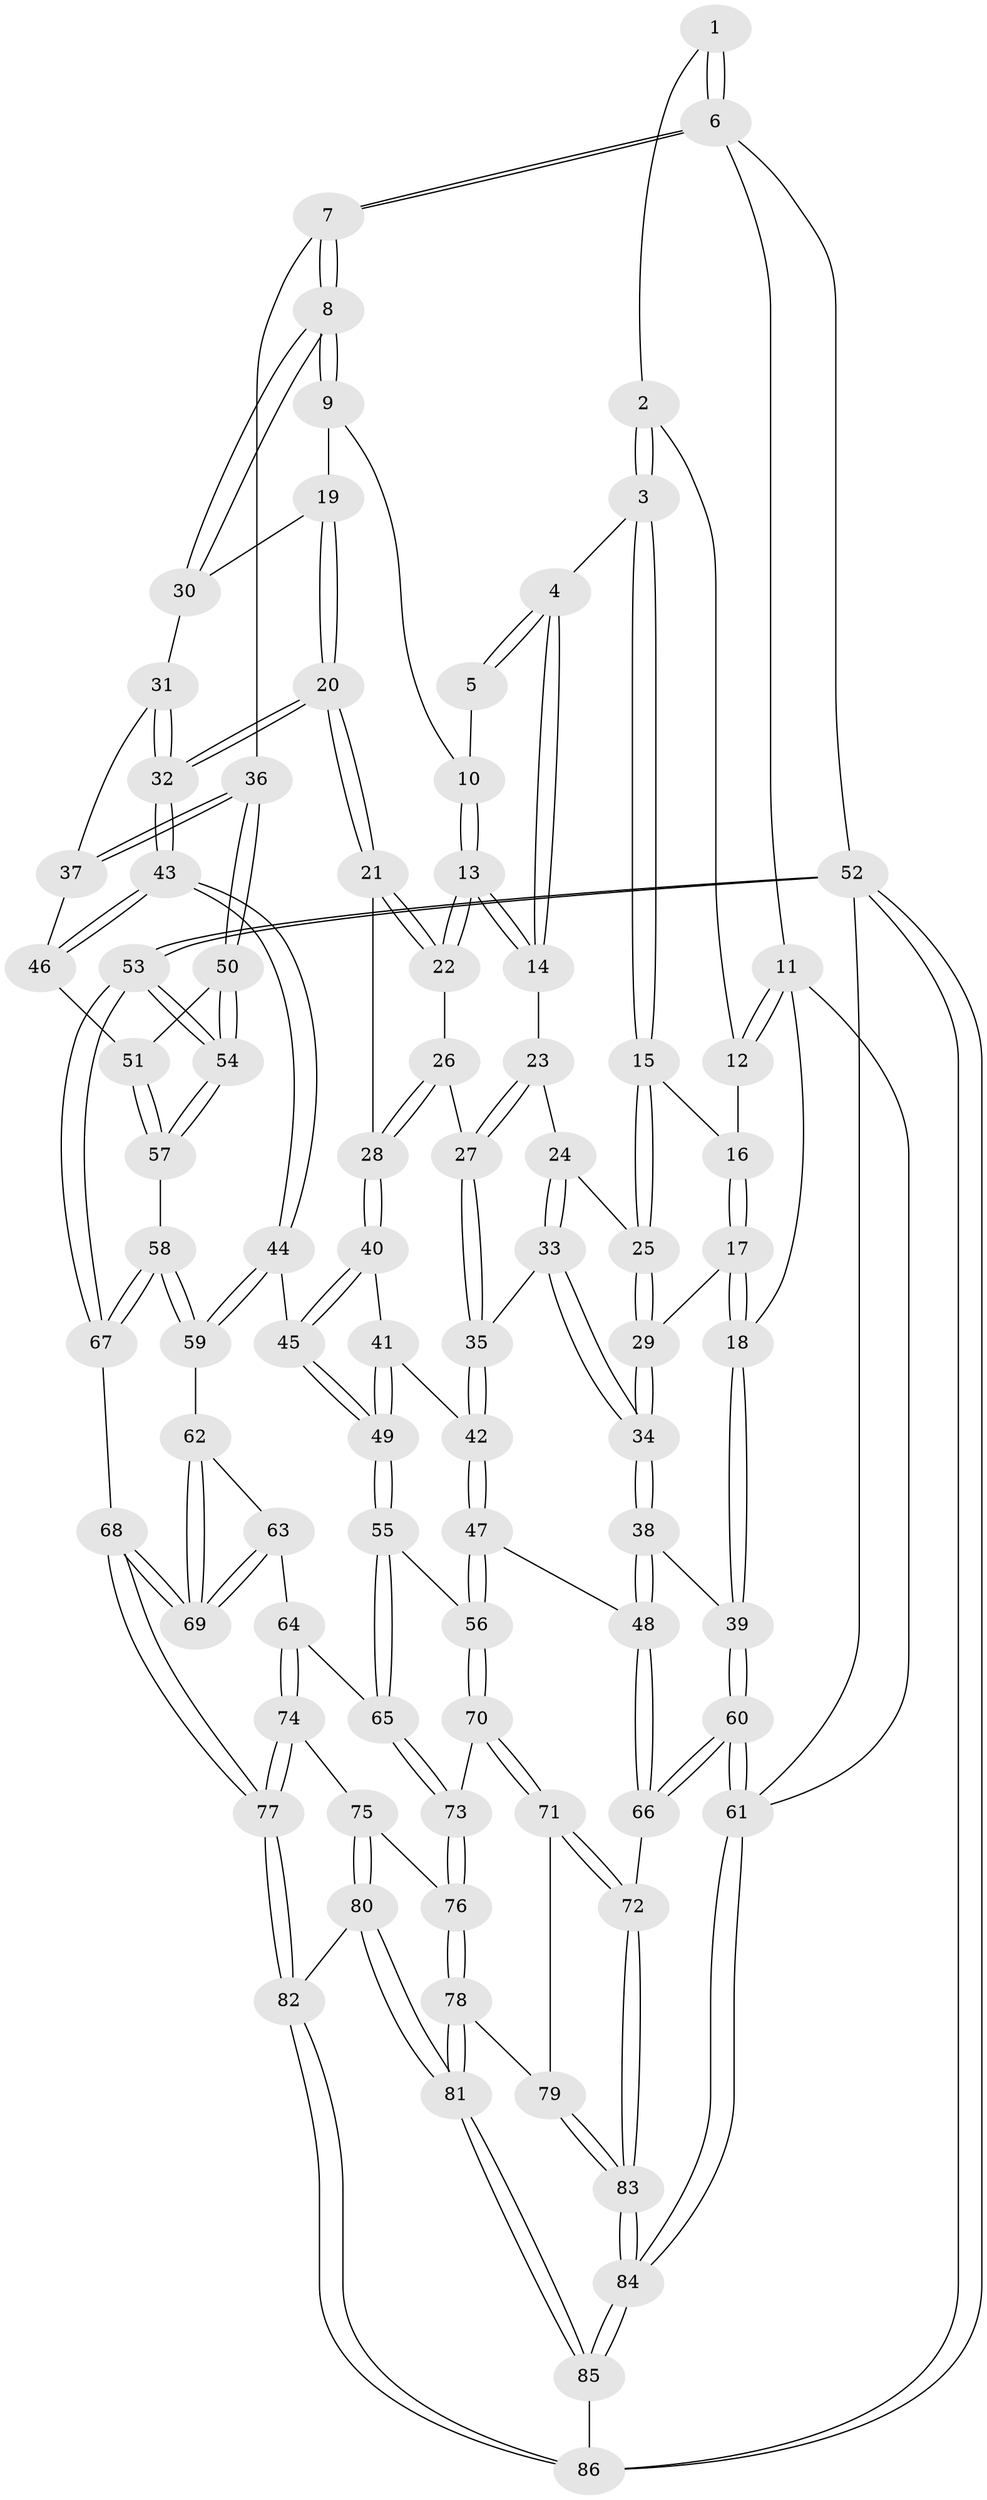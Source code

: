 // coarse degree distribution, {2: 0.08064516129032258, 3: 0.7258064516129032, 4: 0.0967741935483871, 5: 0.08064516129032258, 6: 0.016129032258064516}
// Generated by graph-tools (version 1.1) at 2025/54/03/04/25 22:54:17]
// undirected, 86 vertices, 212 edges
graph export_dot {
  node [color=gray90,style=filled];
  1 [pos="+0.6607384426919943+0"];
  2 [pos="+0.03709996411015129+0"];
  3 [pos="+0.2564799921820406+0.04375490160051947"];
  4 [pos="+0.36527507345584315+0.12510627582004413"];
  5 [pos="+0.6592844915439324+0"];
  6 [pos="+1+0"];
  7 [pos="+1+0.11716247316602288"];
  8 [pos="+1+0.13849267640240573"];
  9 [pos="+0.765694538795941+0.12132191725671883"];
  10 [pos="+0.673065023127921+0.019543075663813473"];
  11 [pos="+0+0"];
  12 [pos="+0.02727008919673988+0"];
  13 [pos="+0.5452679158711362+0.171073808141985"];
  14 [pos="+0.36624594454949505+0.1264101215823815"];
  15 [pos="+0.1920922101968325+0.270909441548339"];
  16 [pos="+0.1020914882370538+0.16298841728172592"];
  17 [pos="+0.0741851093388361+0.30332765480165086"];
  18 [pos="+0+0.30339850631878645"];
  19 [pos="+0.7558246371077783+0.25773115630005905"];
  20 [pos="+0.7220258947129484+0.3410296586061052"];
  21 [pos="+0.6187297189197762+0.2834136691059472"];
  22 [pos="+0.5475994646476502+0.18539157154854619"];
  23 [pos="+0.36118930683970385+0.1696660416847821"];
  24 [pos="+0.20764425813293938+0.28264126975962234"];
  25 [pos="+0.19205808653902293+0.27209674881166696"];
  26 [pos="+0.4769868366551349+0.28979363061800195"];
  27 [pos="+0.3616554639597109+0.3141649494060054"];
  28 [pos="+0.51996198729527+0.36389483067673384"];
  29 [pos="+0.0936096720807197+0.3097541882721256"];
  30 [pos="+0.8923833856145331+0.2506827030620334"];
  31 [pos="+0.8598366164758402+0.32865568557773034"];
  32 [pos="+0.7251661531025251+0.35187204963297974"];
  33 [pos="+0.3152438548077975+0.383856053974549"];
  34 [pos="+0.14174369218977514+0.44268545544115306"];
  35 [pos="+0.32228524004461073+0.3856312232447506"];
  36 [pos="+1+0.21769604514399316"];
  37 [pos="+0.9439191262891001+0.35865933380565085"];
  38 [pos="+0.12284147542611232+0.47521656344856333"];
  39 [pos="+0+0.34482928678591834"];
  40 [pos="+0.5183829618716042+0.3738919271838867"];
  41 [pos="+0.37915238241528154+0.43668010679242425"];
  42 [pos="+0.346674919378592+0.4268350734566334"];
  43 [pos="+0.7224671578379328+0.44363539843437794"];
  44 [pos="+0.7117828008459938+0.457587300383315"];
  45 [pos="+0.6201046133088743+0.4844958651346131"];
  46 [pos="+0.8692446070653161+0.4693328872503623"];
  47 [pos="+0.2915471962669221+0.5691534328814197"];
  48 [pos="+0.12413513142106335+0.55393662921945"];
  49 [pos="+0.528978179749054+0.5621009664829946"];
  50 [pos="+1+0.2332439058340761"];
  51 [pos="+0.9139273692574934+0.5119352090608708"];
  52 [pos="+1+1"];
  53 [pos="+1+0.8718662954081045"];
  54 [pos="+1+0.7739698469644501"];
  55 [pos="+0.5270202609484872+0.5722758052114341"];
  56 [pos="+0.2968692778703124+0.5828276435474221"];
  57 [pos="+0.9868453303451225+0.654330631735137"];
  58 [pos="+0.814331420923892+0.667783660142783"];
  59 [pos="+0.7413231204249644+0.5737129845165956"];
  60 [pos="+0+0.714583138493177"];
  61 [pos="+0+1"];
  62 [pos="+0.7143698833833312+0.600056283231744"];
  63 [pos="+0.5587936110471128+0.6469993254318391"];
  64 [pos="+0.5503575361462362+0.6424839597393472"];
  65 [pos="+0.5261780515902852+0.5916351280812444"];
  66 [pos="+0.002214946129475333+0.7087203957945961"];
  67 [pos="+0.7178428673517766+0.8011537058569831"];
  68 [pos="+0.7082853820488377+0.8075795050542348"];
  69 [pos="+0.6400888476593108+0.7024000473877988"];
  70 [pos="+0.31844751769930335+0.6956427726905061"];
  71 [pos="+0.22265342858204898+0.747460194723602"];
  72 [pos="+0.002651718922520013+0.7089750201752263"];
  73 [pos="+0.33628222081759024+0.7028662507751088"];
  74 [pos="+0.5172236687213603+0.7260386267372206"];
  75 [pos="+0.4607488411610244+0.7993888988101576"];
  76 [pos="+0.3777593606395762+0.7533445268137451"];
  77 [pos="+0.691930432452766+0.8436263557226209"];
  78 [pos="+0.32479709988943667+0.8772564067413162"];
  79 [pos="+0.24022852986410081+0.8452727611062871"];
  80 [pos="+0.4653688888757385+0.810339287521217"];
  81 [pos="+0.3911391791292508+0.9954965872628525"];
  82 [pos="+0.6734484980848517+0.9013571145679004"];
  83 [pos="+0.16232582697005365+0.989646601152926"];
  84 [pos="+0.1793130309867299+1"];
  85 [pos="+0.39402366882130874+1"];
  86 [pos="+0.7019292037661111+1"];
  1 -- 2;
  1 -- 6;
  1 -- 6;
  2 -- 3;
  2 -- 3;
  2 -- 12;
  3 -- 4;
  3 -- 15;
  3 -- 15;
  4 -- 5;
  4 -- 5;
  4 -- 14;
  4 -- 14;
  5 -- 10;
  6 -- 7;
  6 -- 7;
  6 -- 11;
  6 -- 52;
  7 -- 8;
  7 -- 8;
  7 -- 36;
  8 -- 9;
  8 -- 9;
  8 -- 30;
  8 -- 30;
  9 -- 10;
  9 -- 19;
  10 -- 13;
  10 -- 13;
  11 -- 12;
  11 -- 12;
  11 -- 18;
  11 -- 61;
  12 -- 16;
  13 -- 14;
  13 -- 14;
  13 -- 22;
  13 -- 22;
  14 -- 23;
  15 -- 16;
  15 -- 25;
  15 -- 25;
  16 -- 17;
  16 -- 17;
  17 -- 18;
  17 -- 18;
  17 -- 29;
  18 -- 39;
  18 -- 39;
  19 -- 20;
  19 -- 20;
  19 -- 30;
  20 -- 21;
  20 -- 21;
  20 -- 32;
  20 -- 32;
  21 -- 22;
  21 -- 22;
  21 -- 28;
  22 -- 26;
  23 -- 24;
  23 -- 27;
  23 -- 27;
  24 -- 25;
  24 -- 33;
  24 -- 33;
  25 -- 29;
  25 -- 29;
  26 -- 27;
  26 -- 28;
  26 -- 28;
  27 -- 35;
  27 -- 35;
  28 -- 40;
  28 -- 40;
  29 -- 34;
  29 -- 34;
  30 -- 31;
  31 -- 32;
  31 -- 32;
  31 -- 37;
  32 -- 43;
  32 -- 43;
  33 -- 34;
  33 -- 34;
  33 -- 35;
  34 -- 38;
  34 -- 38;
  35 -- 42;
  35 -- 42;
  36 -- 37;
  36 -- 37;
  36 -- 50;
  36 -- 50;
  37 -- 46;
  38 -- 39;
  38 -- 48;
  38 -- 48;
  39 -- 60;
  39 -- 60;
  40 -- 41;
  40 -- 45;
  40 -- 45;
  41 -- 42;
  41 -- 49;
  41 -- 49;
  42 -- 47;
  42 -- 47;
  43 -- 44;
  43 -- 44;
  43 -- 46;
  43 -- 46;
  44 -- 45;
  44 -- 59;
  44 -- 59;
  45 -- 49;
  45 -- 49;
  46 -- 51;
  47 -- 48;
  47 -- 56;
  47 -- 56;
  48 -- 66;
  48 -- 66;
  49 -- 55;
  49 -- 55;
  50 -- 51;
  50 -- 54;
  50 -- 54;
  51 -- 57;
  51 -- 57;
  52 -- 53;
  52 -- 53;
  52 -- 86;
  52 -- 86;
  52 -- 61;
  53 -- 54;
  53 -- 54;
  53 -- 67;
  53 -- 67;
  54 -- 57;
  54 -- 57;
  55 -- 56;
  55 -- 65;
  55 -- 65;
  56 -- 70;
  56 -- 70;
  57 -- 58;
  58 -- 59;
  58 -- 59;
  58 -- 67;
  58 -- 67;
  59 -- 62;
  60 -- 61;
  60 -- 61;
  60 -- 66;
  60 -- 66;
  61 -- 84;
  61 -- 84;
  62 -- 63;
  62 -- 69;
  62 -- 69;
  63 -- 64;
  63 -- 69;
  63 -- 69;
  64 -- 65;
  64 -- 74;
  64 -- 74;
  65 -- 73;
  65 -- 73;
  66 -- 72;
  67 -- 68;
  68 -- 69;
  68 -- 69;
  68 -- 77;
  68 -- 77;
  70 -- 71;
  70 -- 71;
  70 -- 73;
  71 -- 72;
  71 -- 72;
  71 -- 79;
  72 -- 83;
  72 -- 83;
  73 -- 76;
  73 -- 76;
  74 -- 75;
  74 -- 77;
  74 -- 77;
  75 -- 76;
  75 -- 80;
  75 -- 80;
  76 -- 78;
  76 -- 78;
  77 -- 82;
  77 -- 82;
  78 -- 79;
  78 -- 81;
  78 -- 81;
  79 -- 83;
  79 -- 83;
  80 -- 81;
  80 -- 81;
  80 -- 82;
  81 -- 85;
  81 -- 85;
  82 -- 86;
  82 -- 86;
  83 -- 84;
  83 -- 84;
  84 -- 85;
  84 -- 85;
  85 -- 86;
}
